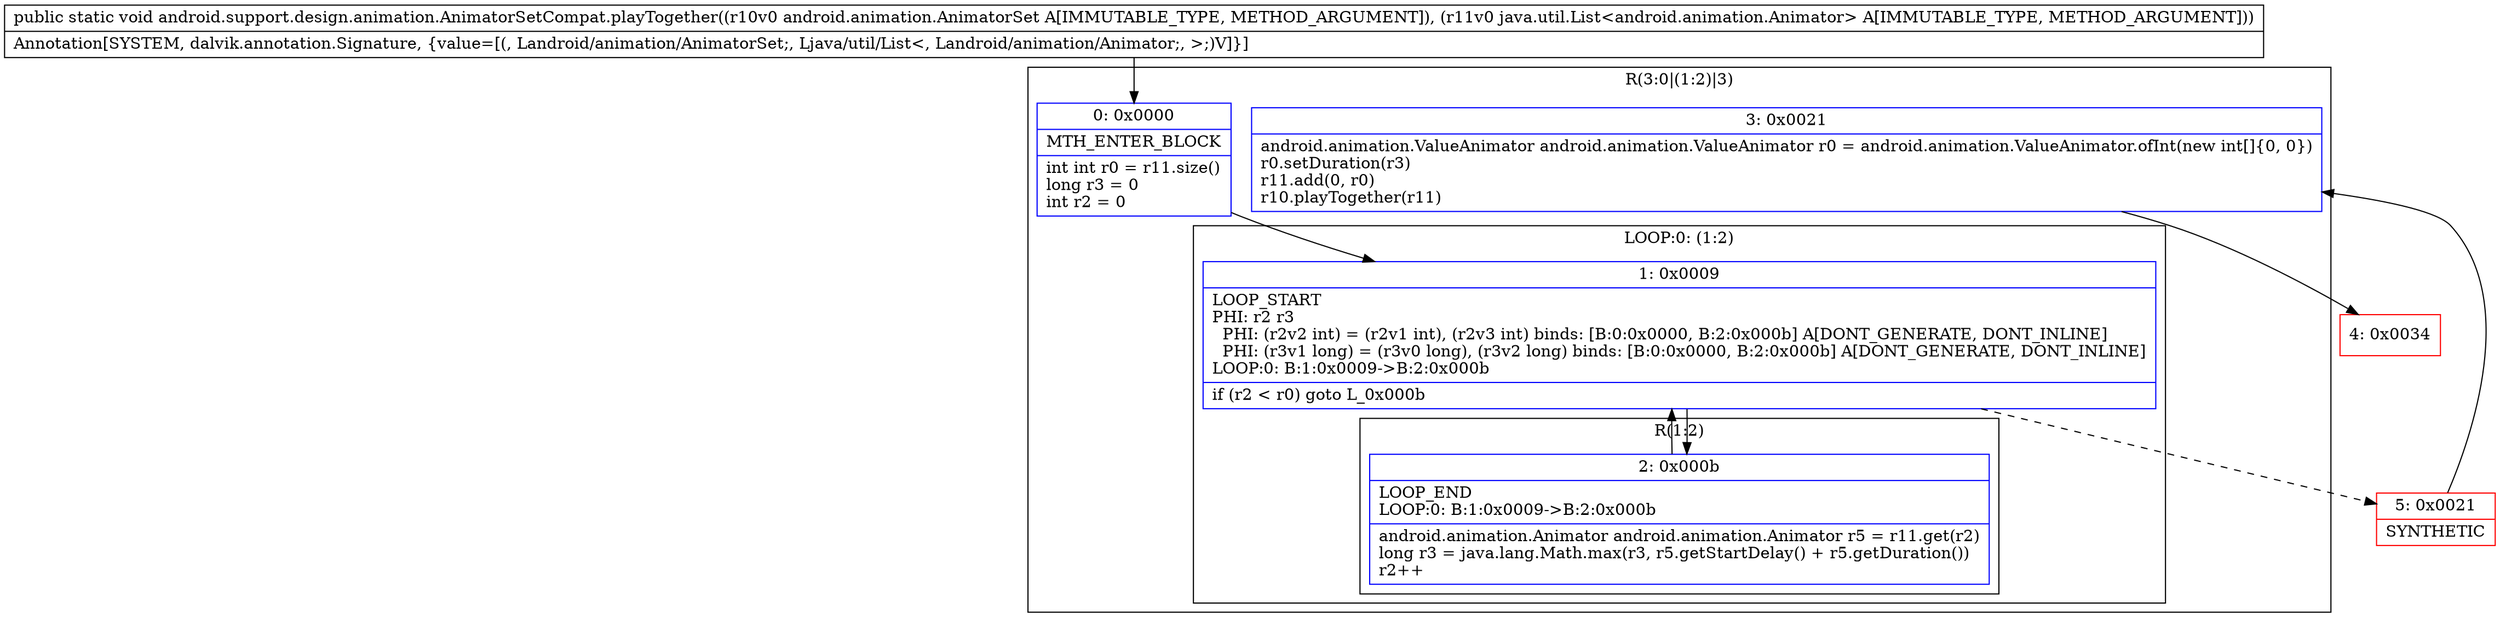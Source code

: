 digraph "CFG forandroid.support.design.animation.AnimatorSetCompat.playTogether(Landroid\/animation\/AnimatorSet;Ljava\/util\/List;)V" {
subgraph cluster_Region_1927602111 {
label = "R(3:0|(1:2)|3)";
node [shape=record,color=blue];
Node_0 [shape=record,label="{0\:\ 0x0000|MTH_ENTER_BLOCK\l|int int r0 = r11.size()\llong r3 = 0\lint r2 = 0\l}"];
subgraph cluster_LoopRegion_1729131565 {
label = "LOOP:0: (1:2)";
node [shape=record,color=blue];
Node_1 [shape=record,label="{1\:\ 0x0009|LOOP_START\lPHI: r2 r3 \l  PHI: (r2v2 int) = (r2v1 int), (r2v3 int) binds: [B:0:0x0000, B:2:0x000b] A[DONT_GENERATE, DONT_INLINE]\l  PHI: (r3v1 long) = (r3v0 long), (r3v2 long) binds: [B:0:0x0000, B:2:0x000b] A[DONT_GENERATE, DONT_INLINE]\lLOOP:0: B:1:0x0009\-\>B:2:0x000b\l|if (r2 \< r0) goto L_0x000b\l}"];
subgraph cluster_Region_1729880822 {
label = "R(1:2)";
node [shape=record,color=blue];
Node_2 [shape=record,label="{2\:\ 0x000b|LOOP_END\lLOOP:0: B:1:0x0009\-\>B:2:0x000b\l|android.animation.Animator android.animation.Animator r5 = r11.get(r2)\llong r3 = java.lang.Math.max(r3, r5.getStartDelay() + r5.getDuration())\lr2++\l}"];
}
}
Node_3 [shape=record,label="{3\:\ 0x0021|android.animation.ValueAnimator android.animation.ValueAnimator r0 = android.animation.ValueAnimator.ofInt(new int[]\{0, 0\})\lr0.setDuration(r3)\lr11.add(0, r0)\lr10.playTogether(r11)\l}"];
}
Node_4 [shape=record,color=red,label="{4\:\ 0x0034}"];
Node_5 [shape=record,color=red,label="{5\:\ 0x0021|SYNTHETIC\l}"];
MethodNode[shape=record,label="{public static void android.support.design.animation.AnimatorSetCompat.playTogether((r10v0 android.animation.AnimatorSet A[IMMUTABLE_TYPE, METHOD_ARGUMENT]), (r11v0 java.util.List\<android.animation.Animator\> A[IMMUTABLE_TYPE, METHOD_ARGUMENT]))  | Annotation[SYSTEM, dalvik.annotation.Signature, \{value=[(, Landroid\/animation\/AnimatorSet;, Ljava\/util\/List\<, Landroid\/animation\/Animator;, \>;)V]\}]\l}"];
MethodNode -> Node_0;
Node_0 -> Node_1;
Node_1 -> Node_2;
Node_1 -> Node_5[style=dashed];
Node_2 -> Node_1;
Node_3 -> Node_4;
Node_5 -> Node_3;
}

